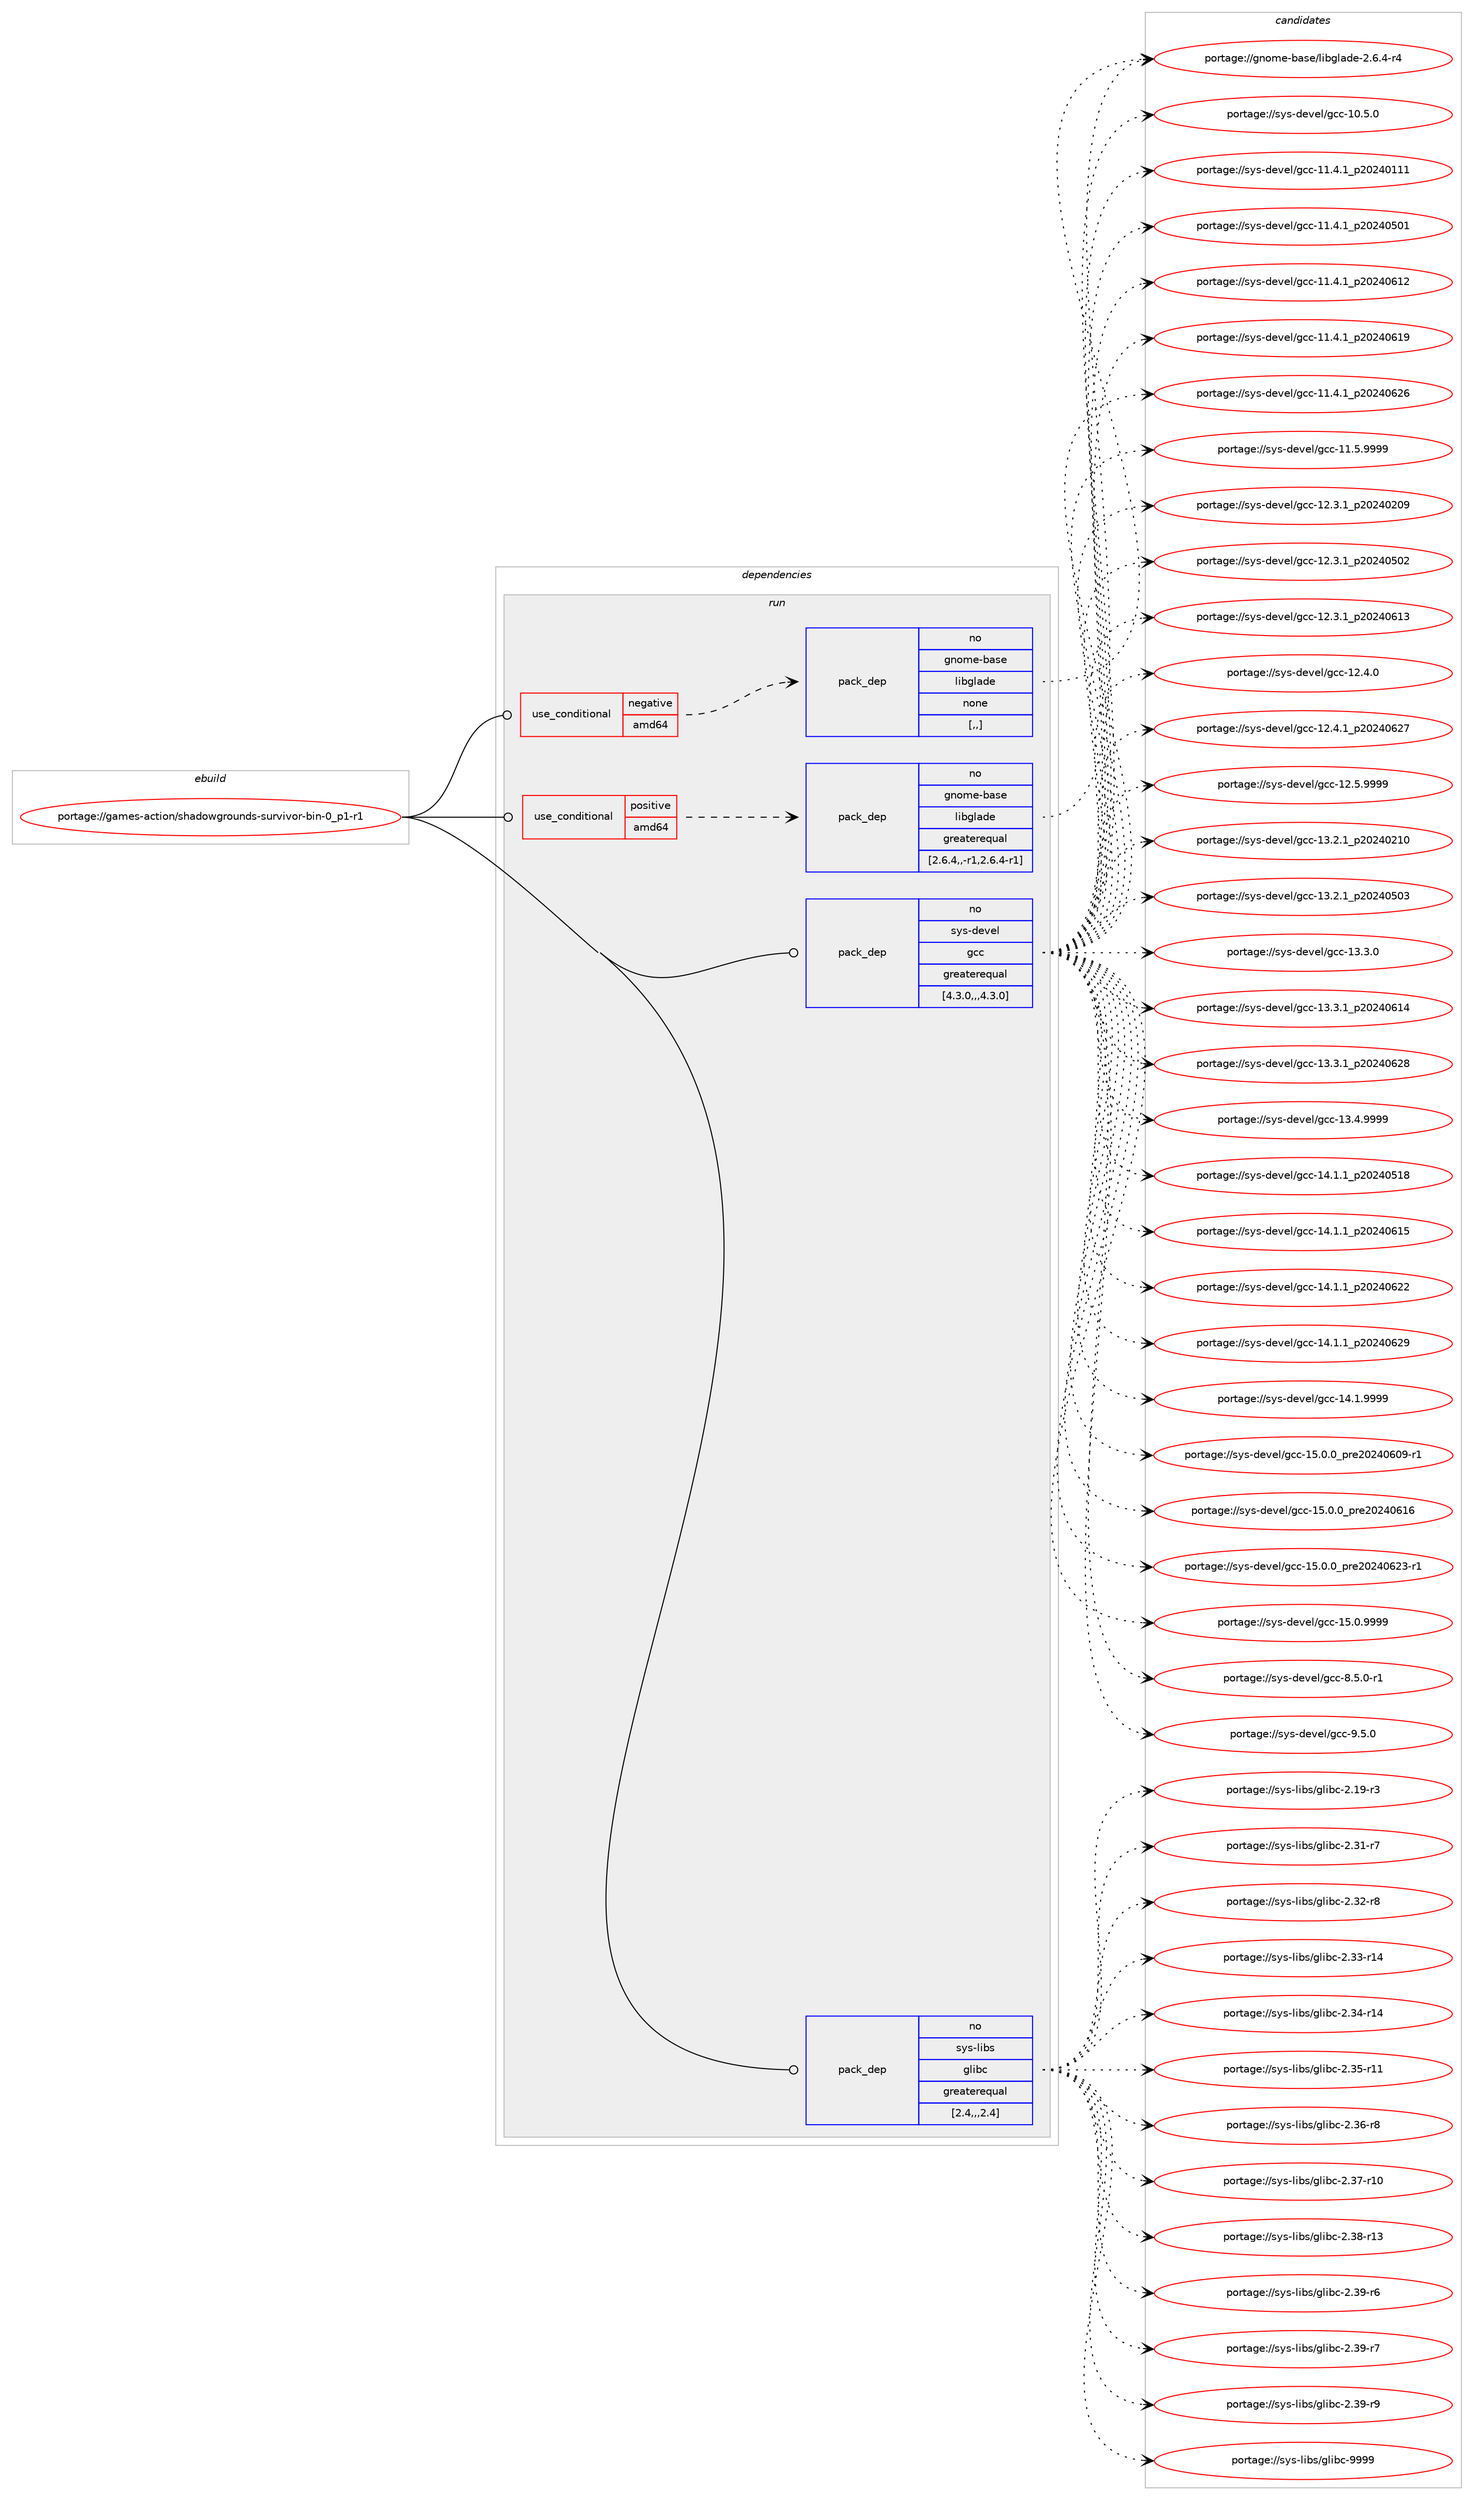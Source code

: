digraph prolog {

# *************
# Graph options
# *************

newrank=true;
concentrate=true;
compound=true;
graph [rankdir=LR,fontname=Helvetica,fontsize=10,ranksep=1.5];#, ranksep=2.5, nodesep=0.2];
edge  [arrowhead=vee];
node  [fontname=Helvetica,fontsize=10];

# **********
# The ebuild
# **********

subgraph cluster_leftcol {
color=gray;
rank=same;
label=<<i>ebuild</i>>;
id [label="portage://games-action/shadowgrounds-survivor-bin-0_p1-r1", color=red, width=4, href="../games-action/shadowgrounds-survivor-bin-0_p1-r1.svg"];
}

# ****************
# The dependencies
# ****************

subgraph cluster_midcol {
color=gray;
label=<<i>dependencies</i>>;
subgraph cluster_compile {
fillcolor="#eeeeee";
style=filled;
label=<<i>compile</i>>;
}
subgraph cluster_compileandrun {
fillcolor="#eeeeee";
style=filled;
label=<<i>compile and run</i>>;
}
subgraph cluster_run {
fillcolor="#eeeeee";
style=filled;
label=<<i>run</i>>;
subgraph cond61411 {
dependency219642 [label=<<TABLE BORDER="0" CELLBORDER="1" CELLSPACING="0" CELLPADDING="4"><TR><TD ROWSPAN="3" CELLPADDING="10">use_conditional</TD></TR><TR><TD>negative</TD></TR><TR><TD>amd64</TD></TR></TABLE>>, shape=none, color=red];
subgraph pack156773 {
dependency219643 [label=<<TABLE BORDER="0" CELLBORDER="1" CELLSPACING="0" CELLPADDING="4" WIDTH="220"><TR><TD ROWSPAN="6" CELLPADDING="30">pack_dep</TD></TR><TR><TD WIDTH="110">no</TD></TR><TR><TD>gnome-base</TD></TR><TR><TD>libglade</TD></TR><TR><TD>none</TD></TR><TR><TD>[,,]</TD></TR></TABLE>>, shape=none, color=blue];
}
dependency219642:e -> dependency219643:w [weight=20,style="dashed",arrowhead="vee"];
}
id:e -> dependency219642:w [weight=20,style="solid",arrowhead="odot"];
subgraph cond61412 {
dependency219644 [label=<<TABLE BORDER="0" CELLBORDER="1" CELLSPACING="0" CELLPADDING="4"><TR><TD ROWSPAN="3" CELLPADDING="10">use_conditional</TD></TR><TR><TD>positive</TD></TR><TR><TD>amd64</TD></TR></TABLE>>, shape=none, color=red];
subgraph pack156774 {
dependency219645 [label=<<TABLE BORDER="0" CELLBORDER="1" CELLSPACING="0" CELLPADDING="4" WIDTH="220"><TR><TD ROWSPAN="6" CELLPADDING="30">pack_dep</TD></TR><TR><TD WIDTH="110">no</TD></TR><TR><TD>gnome-base</TD></TR><TR><TD>libglade</TD></TR><TR><TD>greaterequal</TD></TR><TR><TD>[2.6.4,,-r1,2.6.4-r1]</TD></TR></TABLE>>, shape=none, color=blue];
}
dependency219644:e -> dependency219645:w [weight=20,style="dashed",arrowhead="vee"];
}
id:e -> dependency219644:w [weight=20,style="solid",arrowhead="odot"];
subgraph pack156775 {
dependency219646 [label=<<TABLE BORDER="0" CELLBORDER="1" CELLSPACING="0" CELLPADDING="4" WIDTH="220"><TR><TD ROWSPAN="6" CELLPADDING="30">pack_dep</TD></TR><TR><TD WIDTH="110">no</TD></TR><TR><TD>sys-devel</TD></TR><TR><TD>gcc</TD></TR><TR><TD>greaterequal</TD></TR><TR><TD>[4.3.0,,,4.3.0]</TD></TR></TABLE>>, shape=none, color=blue];
}
id:e -> dependency219646:w [weight=20,style="solid",arrowhead="odot"];
subgraph pack156776 {
dependency219647 [label=<<TABLE BORDER="0" CELLBORDER="1" CELLSPACING="0" CELLPADDING="4" WIDTH="220"><TR><TD ROWSPAN="6" CELLPADDING="30">pack_dep</TD></TR><TR><TD WIDTH="110">no</TD></TR><TR><TD>sys-libs</TD></TR><TR><TD>glibc</TD></TR><TR><TD>greaterequal</TD></TR><TR><TD>[2.4,,,2.4]</TD></TR></TABLE>>, shape=none, color=blue];
}
id:e -> dependency219647:w [weight=20,style="solid",arrowhead="odot"];
}
}

# **************
# The candidates
# **************

subgraph cluster_choices {
rank=same;
color=gray;
label=<<i>candidates</i>>;

subgraph choice156773 {
color=black;
nodesep=1;
choice1031101111091014598971151014710810598103108971001014550465446524511452 [label="portage://gnome-base/libglade-2.6.4-r4", color=red, width=4,href="../gnome-base/libglade-2.6.4-r4.svg"];
dependency219643:e -> choice1031101111091014598971151014710810598103108971001014550465446524511452:w [style=dotted,weight="100"];
}
subgraph choice156774 {
color=black;
nodesep=1;
choice1031101111091014598971151014710810598103108971001014550465446524511452 [label="portage://gnome-base/libglade-2.6.4-r4", color=red, width=4,href="../gnome-base/libglade-2.6.4-r4.svg"];
dependency219645:e -> choice1031101111091014598971151014710810598103108971001014550465446524511452:w [style=dotted,weight="100"];
}
subgraph choice156775 {
color=black;
nodesep=1;
choice1151211154510010111810110847103999945494846534648 [label="portage://sys-devel/gcc-10.5.0", color=red, width=4,href="../sys-devel/gcc-10.5.0.svg"];
choice1151211154510010111810110847103999945494946524649951125048505248494949 [label="portage://sys-devel/gcc-11.4.1_p20240111", color=red, width=4,href="../sys-devel/gcc-11.4.1_p20240111.svg"];
choice1151211154510010111810110847103999945494946524649951125048505248534849 [label="portage://sys-devel/gcc-11.4.1_p20240501", color=red, width=4,href="../sys-devel/gcc-11.4.1_p20240501.svg"];
choice1151211154510010111810110847103999945494946524649951125048505248544950 [label="portage://sys-devel/gcc-11.4.1_p20240612", color=red, width=4,href="../sys-devel/gcc-11.4.1_p20240612.svg"];
choice1151211154510010111810110847103999945494946524649951125048505248544957 [label="portage://sys-devel/gcc-11.4.1_p20240619", color=red, width=4,href="../sys-devel/gcc-11.4.1_p20240619.svg"];
choice1151211154510010111810110847103999945494946524649951125048505248545054 [label="portage://sys-devel/gcc-11.4.1_p20240626", color=red, width=4,href="../sys-devel/gcc-11.4.1_p20240626.svg"];
choice1151211154510010111810110847103999945494946534657575757 [label="portage://sys-devel/gcc-11.5.9999", color=red, width=4,href="../sys-devel/gcc-11.5.9999.svg"];
choice1151211154510010111810110847103999945495046514649951125048505248504857 [label="portage://sys-devel/gcc-12.3.1_p20240209", color=red, width=4,href="../sys-devel/gcc-12.3.1_p20240209.svg"];
choice1151211154510010111810110847103999945495046514649951125048505248534850 [label="portage://sys-devel/gcc-12.3.1_p20240502", color=red, width=4,href="../sys-devel/gcc-12.3.1_p20240502.svg"];
choice1151211154510010111810110847103999945495046514649951125048505248544951 [label="portage://sys-devel/gcc-12.3.1_p20240613", color=red, width=4,href="../sys-devel/gcc-12.3.1_p20240613.svg"];
choice1151211154510010111810110847103999945495046524648 [label="portage://sys-devel/gcc-12.4.0", color=red, width=4,href="../sys-devel/gcc-12.4.0.svg"];
choice1151211154510010111810110847103999945495046524649951125048505248545055 [label="portage://sys-devel/gcc-12.4.1_p20240627", color=red, width=4,href="../sys-devel/gcc-12.4.1_p20240627.svg"];
choice1151211154510010111810110847103999945495046534657575757 [label="portage://sys-devel/gcc-12.5.9999", color=red, width=4,href="../sys-devel/gcc-12.5.9999.svg"];
choice1151211154510010111810110847103999945495146504649951125048505248504948 [label="portage://sys-devel/gcc-13.2.1_p20240210", color=red, width=4,href="../sys-devel/gcc-13.2.1_p20240210.svg"];
choice1151211154510010111810110847103999945495146504649951125048505248534851 [label="portage://sys-devel/gcc-13.2.1_p20240503", color=red, width=4,href="../sys-devel/gcc-13.2.1_p20240503.svg"];
choice1151211154510010111810110847103999945495146514648 [label="portage://sys-devel/gcc-13.3.0", color=red, width=4,href="../sys-devel/gcc-13.3.0.svg"];
choice1151211154510010111810110847103999945495146514649951125048505248544952 [label="portage://sys-devel/gcc-13.3.1_p20240614", color=red, width=4,href="../sys-devel/gcc-13.3.1_p20240614.svg"];
choice1151211154510010111810110847103999945495146514649951125048505248545056 [label="portage://sys-devel/gcc-13.3.1_p20240628", color=red, width=4,href="../sys-devel/gcc-13.3.1_p20240628.svg"];
choice1151211154510010111810110847103999945495146524657575757 [label="portage://sys-devel/gcc-13.4.9999", color=red, width=4,href="../sys-devel/gcc-13.4.9999.svg"];
choice1151211154510010111810110847103999945495246494649951125048505248534956 [label="portage://sys-devel/gcc-14.1.1_p20240518", color=red, width=4,href="../sys-devel/gcc-14.1.1_p20240518.svg"];
choice1151211154510010111810110847103999945495246494649951125048505248544953 [label="portage://sys-devel/gcc-14.1.1_p20240615", color=red, width=4,href="../sys-devel/gcc-14.1.1_p20240615.svg"];
choice1151211154510010111810110847103999945495246494649951125048505248545050 [label="portage://sys-devel/gcc-14.1.1_p20240622", color=red, width=4,href="../sys-devel/gcc-14.1.1_p20240622.svg"];
choice1151211154510010111810110847103999945495246494649951125048505248545057 [label="portage://sys-devel/gcc-14.1.1_p20240629", color=red, width=4,href="../sys-devel/gcc-14.1.1_p20240629.svg"];
choice1151211154510010111810110847103999945495246494657575757 [label="portage://sys-devel/gcc-14.1.9999", color=red, width=4,href="../sys-devel/gcc-14.1.9999.svg"];
choice11512111545100101118101108471039999454953464846489511211410150485052485448574511449 [label="portage://sys-devel/gcc-15.0.0_pre20240609-r1", color=red, width=4,href="../sys-devel/gcc-15.0.0_pre20240609-r1.svg"];
choice1151211154510010111810110847103999945495346484648951121141015048505248544954 [label="portage://sys-devel/gcc-15.0.0_pre20240616", color=red, width=4,href="../sys-devel/gcc-15.0.0_pre20240616.svg"];
choice11512111545100101118101108471039999454953464846489511211410150485052485450514511449 [label="portage://sys-devel/gcc-15.0.0_pre20240623-r1", color=red, width=4,href="../sys-devel/gcc-15.0.0_pre20240623-r1.svg"];
choice1151211154510010111810110847103999945495346484657575757 [label="portage://sys-devel/gcc-15.0.9999", color=red, width=4,href="../sys-devel/gcc-15.0.9999.svg"];
choice115121115451001011181011084710399994556465346484511449 [label="portage://sys-devel/gcc-8.5.0-r1", color=red, width=4,href="../sys-devel/gcc-8.5.0-r1.svg"];
choice11512111545100101118101108471039999455746534648 [label="portage://sys-devel/gcc-9.5.0", color=red, width=4,href="../sys-devel/gcc-9.5.0.svg"];
dependency219646:e -> choice1151211154510010111810110847103999945494846534648:w [style=dotted,weight="100"];
dependency219646:e -> choice1151211154510010111810110847103999945494946524649951125048505248494949:w [style=dotted,weight="100"];
dependency219646:e -> choice1151211154510010111810110847103999945494946524649951125048505248534849:w [style=dotted,weight="100"];
dependency219646:e -> choice1151211154510010111810110847103999945494946524649951125048505248544950:w [style=dotted,weight="100"];
dependency219646:e -> choice1151211154510010111810110847103999945494946524649951125048505248544957:w [style=dotted,weight="100"];
dependency219646:e -> choice1151211154510010111810110847103999945494946524649951125048505248545054:w [style=dotted,weight="100"];
dependency219646:e -> choice1151211154510010111810110847103999945494946534657575757:w [style=dotted,weight="100"];
dependency219646:e -> choice1151211154510010111810110847103999945495046514649951125048505248504857:w [style=dotted,weight="100"];
dependency219646:e -> choice1151211154510010111810110847103999945495046514649951125048505248534850:w [style=dotted,weight="100"];
dependency219646:e -> choice1151211154510010111810110847103999945495046514649951125048505248544951:w [style=dotted,weight="100"];
dependency219646:e -> choice1151211154510010111810110847103999945495046524648:w [style=dotted,weight="100"];
dependency219646:e -> choice1151211154510010111810110847103999945495046524649951125048505248545055:w [style=dotted,weight="100"];
dependency219646:e -> choice1151211154510010111810110847103999945495046534657575757:w [style=dotted,weight="100"];
dependency219646:e -> choice1151211154510010111810110847103999945495146504649951125048505248504948:w [style=dotted,weight="100"];
dependency219646:e -> choice1151211154510010111810110847103999945495146504649951125048505248534851:w [style=dotted,weight="100"];
dependency219646:e -> choice1151211154510010111810110847103999945495146514648:w [style=dotted,weight="100"];
dependency219646:e -> choice1151211154510010111810110847103999945495146514649951125048505248544952:w [style=dotted,weight="100"];
dependency219646:e -> choice1151211154510010111810110847103999945495146514649951125048505248545056:w [style=dotted,weight="100"];
dependency219646:e -> choice1151211154510010111810110847103999945495146524657575757:w [style=dotted,weight="100"];
dependency219646:e -> choice1151211154510010111810110847103999945495246494649951125048505248534956:w [style=dotted,weight="100"];
dependency219646:e -> choice1151211154510010111810110847103999945495246494649951125048505248544953:w [style=dotted,weight="100"];
dependency219646:e -> choice1151211154510010111810110847103999945495246494649951125048505248545050:w [style=dotted,weight="100"];
dependency219646:e -> choice1151211154510010111810110847103999945495246494649951125048505248545057:w [style=dotted,weight="100"];
dependency219646:e -> choice1151211154510010111810110847103999945495246494657575757:w [style=dotted,weight="100"];
dependency219646:e -> choice11512111545100101118101108471039999454953464846489511211410150485052485448574511449:w [style=dotted,weight="100"];
dependency219646:e -> choice1151211154510010111810110847103999945495346484648951121141015048505248544954:w [style=dotted,weight="100"];
dependency219646:e -> choice11512111545100101118101108471039999454953464846489511211410150485052485450514511449:w [style=dotted,weight="100"];
dependency219646:e -> choice1151211154510010111810110847103999945495346484657575757:w [style=dotted,weight="100"];
dependency219646:e -> choice115121115451001011181011084710399994556465346484511449:w [style=dotted,weight="100"];
dependency219646:e -> choice11512111545100101118101108471039999455746534648:w [style=dotted,weight="100"];
}
subgraph choice156776 {
color=black;
nodesep=1;
choice115121115451081059811547103108105989945504649574511451 [label="portage://sys-libs/glibc-2.19-r3", color=red, width=4,href="../sys-libs/glibc-2.19-r3.svg"];
choice115121115451081059811547103108105989945504651494511455 [label="portage://sys-libs/glibc-2.31-r7", color=red, width=4,href="../sys-libs/glibc-2.31-r7.svg"];
choice115121115451081059811547103108105989945504651504511456 [label="portage://sys-libs/glibc-2.32-r8", color=red, width=4,href="../sys-libs/glibc-2.32-r8.svg"];
choice11512111545108105981154710310810598994550465151451144952 [label="portage://sys-libs/glibc-2.33-r14", color=red, width=4,href="../sys-libs/glibc-2.33-r14.svg"];
choice11512111545108105981154710310810598994550465152451144952 [label="portage://sys-libs/glibc-2.34-r14", color=red, width=4,href="../sys-libs/glibc-2.34-r14.svg"];
choice11512111545108105981154710310810598994550465153451144949 [label="portage://sys-libs/glibc-2.35-r11", color=red, width=4,href="../sys-libs/glibc-2.35-r11.svg"];
choice115121115451081059811547103108105989945504651544511456 [label="portage://sys-libs/glibc-2.36-r8", color=red, width=4,href="../sys-libs/glibc-2.36-r8.svg"];
choice11512111545108105981154710310810598994550465155451144948 [label="portage://sys-libs/glibc-2.37-r10", color=red, width=4,href="../sys-libs/glibc-2.37-r10.svg"];
choice11512111545108105981154710310810598994550465156451144951 [label="portage://sys-libs/glibc-2.38-r13", color=red, width=4,href="../sys-libs/glibc-2.38-r13.svg"];
choice115121115451081059811547103108105989945504651574511454 [label="portage://sys-libs/glibc-2.39-r6", color=red, width=4,href="../sys-libs/glibc-2.39-r6.svg"];
choice115121115451081059811547103108105989945504651574511455 [label="portage://sys-libs/glibc-2.39-r7", color=red, width=4,href="../sys-libs/glibc-2.39-r7.svg"];
choice115121115451081059811547103108105989945504651574511457 [label="portage://sys-libs/glibc-2.39-r9", color=red, width=4,href="../sys-libs/glibc-2.39-r9.svg"];
choice11512111545108105981154710310810598994557575757 [label="portage://sys-libs/glibc-9999", color=red, width=4,href="../sys-libs/glibc-9999.svg"];
dependency219647:e -> choice115121115451081059811547103108105989945504649574511451:w [style=dotted,weight="100"];
dependency219647:e -> choice115121115451081059811547103108105989945504651494511455:w [style=dotted,weight="100"];
dependency219647:e -> choice115121115451081059811547103108105989945504651504511456:w [style=dotted,weight="100"];
dependency219647:e -> choice11512111545108105981154710310810598994550465151451144952:w [style=dotted,weight="100"];
dependency219647:e -> choice11512111545108105981154710310810598994550465152451144952:w [style=dotted,weight="100"];
dependency219647:e -> choice11512111545108105981154710310810598994550465153451144949:w [style=dotted,weight="100"];
dependency219647:e -> choice115121115451081059811547103108105989945504651544511456:w [style=dotted,weight="100"];
dependency219647:e -> choice11512111545108105981154710310810598994550465155451144948:w [style=dotted,weight="100"];
dependency219647:e -> choice11512111545108105981154710310810598994550465156451144951:w [style=dotted,weight="100"];
dependency219647:e -> choice115121115451081059811547103108105989945504651574511454:w [style=dotted,weight="100"];
dependency219647:e -> choice115121115451081059811547103108105989945504651574511455:w [style=dotted,weight="100"];
dependency219647:e -> choice115121115451081059811547103108105989945504651574511457:w [style=dotted,weight="100"];
dependency219647:e -> choice11512111545108105981154710310810598994557575757:w [style=dotted,weight="100"];
}
}

}
